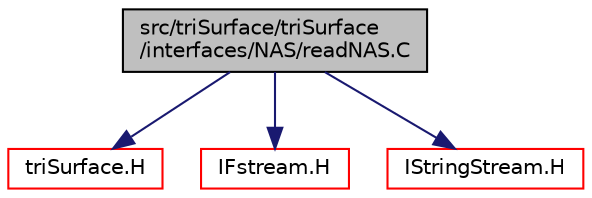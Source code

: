 digraph "src/triSurface/triSurface/interfaces/NAS/readNAS.C"
{
  bgcolor="transparent";
  edge [fontname="Helvetica",fontsize="10",labelfontname="Helvetica",labelfontsize="10"];
  node [fontname="Helvetica",fontsize="10",shape=record];
  Node0 [label="src/triSurface/triSurface\l/interfaces/NAS/readNAS.C",height=0.2,width=0.4,color="black", fillcolor="grey75", style="filled", fontcolor="black"];
  Node0 -> Node1 [color="midnightblue",fontsize="10",style="solid",fontname="Helvetica"];
  Node1 [label="triSurface.H",height=0.2,width=0.4,color="red",URL="$a17525.html"];
  Node0 -> Node180 [color="midnightblue",fontsize="10",style="solid",fontname="Helvetica"];
  Node180 [label="IFstream.H",height=0.2,width=0.4,color="red",URL="$a09785.html"];
  Node0 -> Node182 [color="midnightblue",fontsize="10",style="solid",fontname="Helvetica"];
  Node182 [label="IStringStream.H",height=0.2,width=0.4,color="red",URL="$a09935.html"];
}
